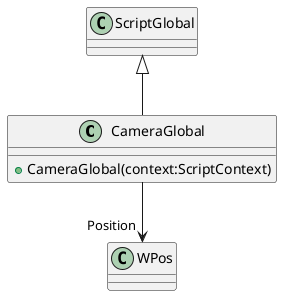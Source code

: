 @startuml
class CameraGlobal {
    + CameraGlobal(context:ScriptContext)
}
ScriptGlobal <|-- CameraGlobal
CameraGlobal --> "Position" WPos
@enduml
